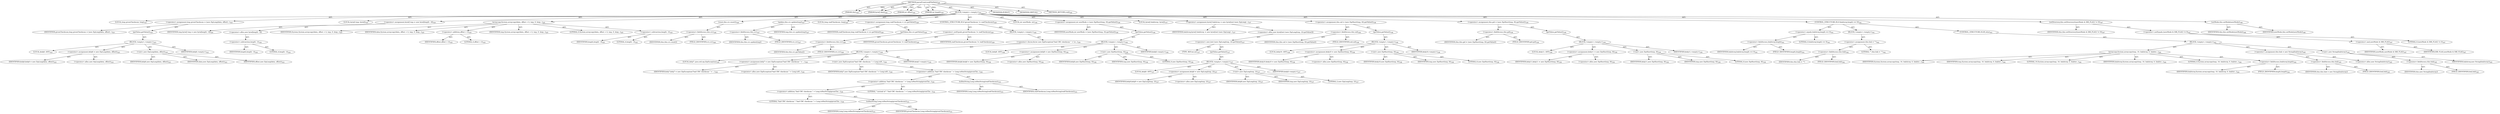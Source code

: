 digraph "parseFromLocalFileData" {  
"111669149713" [label = <(METHOD,parseFromLocalFileData)<SUB>320</SUB>> ]
"115964117003" [label = <(PARAM,this)<SUB>320</SUB>> ]
"115964117016" [label = <(PARAM,byte[] data)<SUB>320</SUB>> ]
"115964117017" [label = <(PARAM,int offset)<SUB>320</SUB>> ]
"115964117018" [label = <(PARAM,int length)<SUB>320</SUB>> ]
"25769803799" [label = <(BLOCK,&lt;empty&gt;,&lt;empty&gt;)<SUB>321</SUB>> ]
"94489280522" [label = <(LOCAL,long givenChecksum: long)<SUB>323</SUB>> ]
"30064771183" [label = <(&lt;operator&gt;.assignment,long givenChecksum = (new ZipLong(data, offset)...)<SUB>323</SUB>> ]
"68719476827" [label = <(IDENTIFIER,givenChecksum,long givenChecksum = (new ZipLong(data, offset)...)<SUB>323</SUB>> ]
"30064771184" [label = <(getValue,getValue())<SUB>323</SUB>> ]
"25769803800" [label = <(BLOCK,&lt;empty&gt;,&lt;empty&gt;)<SUB>323</SUB>> ]
"94489280523" [label = <(LOCAL,$obj6: ANY)<SUB>323</SUB>> ]
"30064771185" [label = <(&lt;operator&gt;.assignment,$obj6 = new ZipLong(data, offset))<SUB>323</SUB>> ]
"68719476828" [label = <(IDENTIFIER,$obj6,$obj6 = new ZipLong(data, offset))<SUB>323</SUB>> ]
"30064771186" [label = <(&lt;operator&gt;.alloc,new ZipLong(data, offset))<SUB>323</SUB>> ]
"30064771187" [label = <(&lt;init&gt;,new ZipLong(data, offset))<SUB>323</SUB>> ]
"68719476829" [label = <(IDENTIFIER,$obj6,new ZipLong(data, offset))<SUB>323</SUB>> ]
"68719476830" [label = <(IDENTIFIER,data,new ZipLong(data, offset))<SUB>323</SUB>> ]
"68719476831" [label = <(IDENTIFIER,offset,new ZipLong(data, offset))<SUB>323</SUB>> ]
"68719476832" [label = <(IDENTIFIER,$obj6,&lt;empty&gt;)<SUB>323</SUB>> ]
"94489280524" [label = <(LOCAL,byte[] tmp: byte[])<SUB>324</SUB>> ]
"30064771188" [label = <(&lt;operator&gt;.assignment,byte[] tmp = new byte[length - 4])<SUB>324</SUB>> ]
"68719476833" [label = <(IDENTIFIER,tmp,byte[] tmp = new byte[length - 4])<SUB>324</SUB>> ]
"30064771189" [label = <(&lt;operator&gt;.alloc,new byte[length - 4])> ]
"30064771190" [label = <(&lt;operator&gt;.subtraction,length - 4)<SUB>324</SUB>> ]
"68719476834" [label = <(IDENTIFIER,length,length - 4)<SUB>324</SUB>> ]
"90194313248" [label = <(LITERAL,4,length - 4)<SUB>324</SUB>> ]
"30064771191" [label = <(arraycopy,System.arraycopy(data, offset + 4, tmp, 0, leng...)<SUB>325</SUB>> ]
"68719476835" [label = <(IDENTIFIER,System,System.arraycopy(data, offset + 4, tmp, 0, leng...)<SUB>325</SUB>> ]
"68719476836" [label = <(IDENTIFIER,data,System.arraycopy(data, offset + 4, tmp, 0, leng...)<SUB>325</SUB>> ]
"30064771192" [label = <(&lt;operator&gt;.addition,offset + 4)<SUB>325</SUB>> ]
"68719476837" [label = <(IDENTIFIER,offset,offset + 4)<SUB>325</SUB>> ]
"90194313249" [label = <(LITERAL,4,offset + 4)<SUB>325</SUB>> ]
"68719476838" [label = <(IDENTIFIER,tmp,System.arraycopy(data, offset + 4, tmp, 0, leng...)<SUB>325</SUB>> ]
"90194313250" [label = <(LITERAL,0,System.arraycopy(data, offset + 4, tmp, 0, leng...)<SUB>325</SUB>> ]
"30064771193" [label = <(&lt;operator&gt;.subtraction,length - 4)<SUB>325</SUB>> ]
"68719476839" [label = <(IDENTIFIER,length,length - 4)<SUB>325</SUB>> ]
"90194313251" [label = <(LITERAL,4,length - 4)<SUB>325</SUB>> ]
"30064771194" [label = <(reset,this.crc.reset())<SUB>326</SUB>> ]
"30064771195" [label = <(&lt;operator&gt;.fieldAccess,this.crc)<SUB>326</SUB>> ]
"68719476840" [label = <(IDENTIFIER,this,this.crc.reset())> ]
"55834574878" [label = <(FIELD_IDENTIFIER,crc,crc)<SUB>326</SUB>> ]
"30064771196" [label = <(update,this.crc.update(tmp))<SUB>327</SUB>> ]
"30064771197" [label = <(&lt;operator&gt;.fieldAccess,this.crc)<SUB>327</SUB>> ]
"68719476841" [label = <(IDENTIFIER,this,this.crc.update(tmp))> ]
"55834574879" [label = <(FIELD_IDENTIFIER,crc,crc)<SUB>327</SUB>> ]
"68719476842" [label = <(IDENTIFIER,tmp,this.crc.update(tmp))<SUB>327</SUB>> ]
"94489280525" [label = <(LOCAL,long realChecksum: long)<SUB>328</SUB>> ]
"30064771198" [label = <(&lt;operator&gt;.assignment,long realChecksum = crc.getValue())<SUB>328</SUB>> ]
"68719476843" [label = <(IDENTIFIER,realChecksum,long realChecksum = crc.getValue())<SUB>328</SUB>> ]
"30064771199" [label = <(getValue,this.crc.getValue())<SUB>328</SUB>> ]
"30064771200" [label = <(&lt;operator&gt;.fieldAccess,this.crc)<SUB>328</SUB>> ]
"68719476844" [label = <(IDENTIFIER,this,this.crc.getValue())> ]
"55834574880" [label = <(FIELD_IDENTIFIER,crc,crc)<SUB>328</SUB>> ]
"47244640256" [label = <(CONTROL_STRUCTURE,IF,if (givenChecksum != realChecksum))<SUB>329</SUB>> ]
"30064771201" [label = <(&lt;operator&gt;.notEquals,givenChecksum != realChecksum)<SUB>329</SUB>> ]
"68719476845" [label = <(IDENTIFIER,givenChecksum,givenChecksum != realChecksum)<SUB>329</SUB>> ]
"68719476846" [label = <(IDENTIFIER,realChecksum,givenChecksum != realChecksum)<SUB>329</SUB>> ]
"25769803801" [label = <(BLOCK,&lt;empty&gt;,&lt;empty&gt;)<SUB>329</SUB>> ]
"30064771202" [label = <(&lt;operator&gt;.throw,throw new ZipException(&quot;bad CRC checksum &quot; + Lo...)<SUB>330</SUB>> ]
"25769803802" [label = <(BLOCK,&lt;empty&gt;,&lt;empty&gt;)<SUB>330</SUB>> ]
"94489280526" [label = <(LOCAL,$obj7: java.util.zip.ZipException)<SUB>330</SUB>> ]
"30064771203" [label = <(&lt;operator&gt;.assignment,$obj7 = new ZipException(&quot;bad CRC checksum &quot; + ...)<SUB>330</SUB>> ]
"68719476847" [label = <(IDENTIFIER,$obj7,$obj7 = new ZipException(&quot;bad CRC checksum &quot; + ...)<SUB>330</SUB>> ]
"30064771204" [label = <(&lt;operator&gt;.alloc,new ZipException(&quot;bad CRC checksum &quot; + Long.toH...)<SUB>330</SUB>> ]
"30064771205" [label = <(&lt;init&gt;,new ZipException(&quot;bad CRC checksum &quot; + Long.toH...)<SUB>330</SUB>> ]
"68719476848" [label = <(IDENTIFIER,$obj7,new ZipException(&quot;bad CRC checksum &quot; + Long.toH...)<SUB>330</SUB>> ]
"30064771206" [label = <(&lt;operator&gt;.addition,&quot;bad CRC checksum &quot; + Long.toHexString(givenChe...)<SUB>330</SUB>> ]
"30064771207" [label = <(&lt;operator&gt;.addition,&quot;bad CRC checksum &quot; + Long.toHexString(givenChe...)<SUB>330</SUB>> ]
"30064771208" [label = <(&lt;operator&gt;.addition,&quot;bad CRC checksum &quot; + Long.toHexString(givenChe...)<SUB>330</SUB>> ]
"90194313252" [label = <(LITERAL,&quot;bad CRC checksum &quot;,&quot;bad CRC checksum &quot; + Long.toHexString(givenChe...)<SUB>330</SUB>> ]
"30064771209" [label = <(toHexString,Long.toHexString(givenChecksum))<SUB>331</SUB>> ]
"68719476849" [label = <(IDENTIFIER,Long,Long.toHexString(givenChecksum))<SUB>331</SUB>> ]
"68719476850" [label = <(IDENTIFIER,givenChecksum,Long.toHexString(givenChecksum))<SUB>331</SUB>> ]
"90194313253" [label = <(LITERAL,&quot; instead of &quot;,&quot;bad CRC checksum &quot; + Long.toHexString(givenChe...)<SUB>332</SUB>> ]
"30064771210" [label = <(toHexString,Long.toHexString(realChecksum))<SUB>333</SUB>> ]
"68719476851" [label = <(IDENTIFIER,Long,Long.toHexString(realChecksum))<SUB>333</SUB>> ]
"68719476852" [label = <(IDENTIFIER,realChecksum,Long.toHexString(realChecksum))<SUB>333</SUB>> ]
"68719476853" [label = <(IDENTIFIER,$obj7,&lt;empty&gt;)<SUB>330</SUB>> ]
"94489280527" [label = <(LOCAL,int newMode: int)<SUB>336</SUB>> ]
"30064771211" [label = <(&lt;operator&gt;.assignment,int newMode = (new ZipShort(tmp, 0)).getValue())<SUB>336</SUB>> ]
"68719476854" [label = <(IDENTIFIER,newMode,int newMode = (new ZipShort(tmp, 0)).getValue())<SUB>336</SUB>> ]
"30064771212" [label = <(getValue,getValue())<SUB>336</SUB>> ]
"25769803803" [label = <(BLOCK,&lt;empty&gt;,&lt;empty&gt;)<SUB>336</SUB>> ]
"94489280528" [label = <(LOCAL,$obj8: ANY)<SUB>336</SUB>> ]
"30064771213" [label = <(&lt;operator&gt;.assignment,$obj8 = new ZipShort(tmp, 0))<SUB>336</SUB>> ]
"68719476855" [label = <(IDENTIFIER,$obj8,$obj8 = new ZipShort(tmp, 0))<SUB>336</SUB>> ]
"30064771214" [label = <(&lt;operator&gt;.alloc,new ZipShort(tmp, 0))<SUB>336</SUB>> ]
"30064771215" [label = <(&lt;init&gt;,new ZipShort(tmp, 0))<SUB>336</SUB>> ]
"68719476856" [label = <(IDENTIFIER,$obj8,new ZipShort(tmp, 0))<SUB>336</SUB>> ]
"68719476857" [label = <(IDENTIFIER,tmp,new ZipShort(tmp, 0))<SUB>336</SUB>> ]
"90194313254" [label = <(LITERAL,0,new ZipShort(tmp, 0))<SUB>336</SUB>> ]
"68719476858" [label = <(IDENTIFIER,$obj8,&lt;empty&gt;)<SUB>336</SUB>> ]
"94489280529" [label = <(LOCAL,byte[] linkArray: byte[])<SUB>337</SUB>> ]
"30064771216" [label = <(&lt;operator&gt;.assignment,byte[] linkArray = new byte[(int) (new ZipLong(...)<SUB>337</SUB>> ]
"68719476859" [label = <(IDENTIFIER,linkArray,byte[] linkArray = new byte[(int) (new ZipLong(...)<SUB>337</SUB>> ]
"30064771217" [label = <(&lt;operator&gt;.alloc,new byte[(int) (new ZipLong(tmp, 2)).getValue()])> ]
"30064771218" [label = <(&lt;operator&gt;.cast,(int) (new ZipLong(tmp, 2)).getValue())<SUB>337</SUB>> ]
"180388626433" [label = <(TYPE_REF,int,int)<SUB>337</SUB>> ]
"30064771219" [label = <(getValue,getValue())<SUB>337</SUB>> ]
"25769803804" [label = <(BLOCK,&lt;empty&gt;,&lt;empty&gt;)<SUB>337</SUB>> ]
"94489280530" [label = <(LOCAL,$obj9: ANY)<SUB>337</SUB>> ]
"30064771220" [label = <(&lt;operator&gt;.assignment,$obj9 = new ZipLong(tmp, 2))<SUB>337</SUB>> ]
"68719476860" [label = <(IDENTIFIER,$obj9,$obj9 = new ZipLong(tmp, 2))<SUB>337</SUB>> ]
"30064771221" [label = <(&lt;operator&gt;.alloc,new ZipLong(tmp, 2))<SUB>337</SUB>> ]
"30064771222" [label = <(&lt;init&gt;,new ZipLong(tmp, 2))<SUB>337</SUB>> ]
"68719476861" [label = <(IDENTIFIER,$obj9,new ZipLong(tmp, 2))<SUB>337</SUB>> ]
"68719476862" [label = <(IDENTIFIER,tmp,new ZipLong(tmp, 2))<SUB>337</SUB>> ]
"90194313255" [label = <(LITERAL,2,new ZipLong(tmp, 2))<SUB>337</SUB>> ]
"68719476863" [label = <(IDENTIFIER,$obj9,&lt;empty&gt;)<SUB>337</SUB>> ]
"30064771223" [label = <(&lt;operator&gt;.assignment,this.uid = (new ZipShort(tmp, 6)).getValue())<SUB>338</SUB>> ]
"30064771224" [label = <(&lt;operator&gt;.fieldAccess,this.uid)<SUB>338</SUB>> ]
"68719476864" [label = <(IDENTIFIER,this,this.uid = (new ZipShort(tmp, 6)).getValue())> ]
"55834574881" [label = <(FIELD_IDENTIFIER,uid,uid)<SUB>338</SUB>> ]
"30064771225" [label = <(getValue,getValue())<SUB>338</SUB>> ]
"25769803805" [label = <(BLOCK,&lt;empty&gt;,&lt;empty&gt;)<SUB>338</SUB>> ]
"94489280531" [label = <(LOCAL,$obj10: ANY)<SUB>338</SUB>> ]
"30064771226" [label = <(&lt;operator&gt;.assignment,$obj10 = new ZipShort(tmp, 6))<SUB>338</SUB>> ]
"68719476865" [label = <(IDENTIFIER,$obj10,$obj10 = new ZipShort(tmp, 6))<SUB>338</SUB>> ]
"30064771227" [label = <(&lt;operator&gt;.alloc,new ZipShort(tmp, 6))<SUB>338</SUB>> ]
"30064771228" [label = <(&lt;init&gt;,new ZipShort(tmp, 6))<SUB>338</SUB>> ]
"68719476866" [label = <(IDENTIFIER,$obj10,new ZipShort(tmp, 6))<SUB>338</SUB>> ]
"68719476867" [label = <(IDENTIFIER,tmp,new ZipShort(tmp, 6))<SUB>338</SUB>> ]
"90194313256" [label = <(LITERAL,6,new ZipShort(tmp, 6))<SUB>338</SUB>> ]
"68719476868" [label = <(IDENTIFIER,$obj10,&lt;empty&gt;)<SUB>338</SUB>> ]
"30064771229" [label = <(&lt;operator&gt;.assignment,this.gid = (new ZipShort(tmp, 8)).getValue())<SUB>339</SUB>> ]
"30064771230" [label = <(&lt;operator&gt;.fieldAccess,this.gid)<SUB>339</SUB>> ]
"68719476869" [label = <(IDENTIFIER,this,this.gid = (new ZipShort(tmp, 8)).getValue())> ]
"55834574882" [label = <(FIELD_IDENTIFIER,gid,gid)<SUB>339</SUB>> ]
"30064771231" [label = <(getValue,getValue())<SUB>339</SUB>> ]
"25769803806" [label = <(BLOCK,&lt;empty&gt;,&lt;empty&gt;)<SUB>339</SUB>> ]
"94489280532" [label = <(LOCAL,$obj11: ANY)<SUB>339</SUB>> ]
"30064771232" [label = <(&lt;operator&gt;.assignment,$obj11 = new ZipShort(tmp, 8))<SUB>339</SUB>> ]
"68719476870" [label = <(IDENTIFIER,$obj11,$obj11 = new ZipShort(tmp, 8))<SUB>339</SUB>> ]
"30064771233" [label = <(&lt;operator&gt;.alloc,new ZipShort(tmp, 8))<SUB>339</SUB>> ]
"30064771234" [label = <(&lt;init&gt;,new ZipShort(tmp, 8))<SUB>339</SUB>> ]
"68719476871" [label = <(IDENTIFIER,$obj11,new ZipShort(tmp, 8))<SUB>339</SUB>> ]
"68719476872" [label = <(IDENTIFIER,tmp,new ZipShort(tmp, 8))<SUB>339</SUB>> ]
"90194313257" [label = <(LITERAL,8,new ZipShort(tmp, 8))<SUB>339</SUB>> ]
"68719476873" [label = <(IDENTIFIER,$obj11,&lt;empty&gt;)<SUB>339</SUB>> ]
"47244640257" [label = <(CONTROL_STRUCTURE,IF,if (linkArray.length == 0))<SUB>341</SUB>> ]
"30064771235" [label = <(&lt;operator&gt;.equals,linkArray.length == 0)<SUB>341</SUB>> ]
"30064771236" [label = <(&lt;operator&gt;.fieldAccess,linkArray.length)<SUB>341</SUB>> ]
"68719476874" [label = <(IDENTIFIER,linkArray,linkArray.length == 0)<SUB>341</SUB>> ]
"55834574883" [label = <(FIELD_IDENTIFIER,length,length)<SUB>341</SUB>> ]
"90194313258" [label = <(LITERAL,0,linkArray.length == 0)<SUB>341</SUB>> ]
"25769803807" [label = <(BLOCK,&lt;empty&gt;,&lt;empty&gt;)<SUB>341</SUB>> ]
"30064771237" [label = <(&lt;operator&gt;.assignment,this.link = &quot;&quot;)<SUB>342</SUB>> ]
"30064771238" [label = <(&lt;operator&gt;.fieldAccess,this.link)<SUB>342</SUB>> ]
"68719476875" [label = <(IDENTIFIER,this,this.link = &quot;&quot;)> ]
"55834574884" [label = <(FIELD_IDENTIFIER,link,link)<SUB>342</SUB>> ]
"90194313259" [label = <(LITERAL,&quot;&quot;,this.link = &quot;&quot;)<SUB>342</SUB>> ]
"47244640258" [label = <(CONTROL_STRUCTURE,ELSE,else)<SUB>343</SUB>> ]
"25769803808" [label = <(BLOCK,&lt;empty&gt;,&lt;empty&gt;)<SUB>343</SUB>> ]
"30064771239" [label = <(arraycopy,System.arraycopy(tmp, 10, linkArray, 0, linkArr...)<SUB>344</SUB>> ]
"68719476876" [label = <(IDENTIFIER,System,System.arraycopy(tmp, 10, linkArray, 0, linkArr...)<SUB>344</SUB>> ]
"68719476877" [label = <(IDENTIFIER,tmp,System.arraycopy(tmp, 10, linkArray, 0, linkArr...)<SUB>344</SUB>> ]
"90194313260" [label = <(LITERAL,10,System.arraycopy(tmp, 10, linkArray, 0, linkArr...)<SUB>344</SUB>> ]
"68719476878" [label = <(IDENTIFIER,linkArray,System.arraycopy(tmp, 10, linkArray, 0, linkArr...)<SUB>344</SUB>> ]
"90194313261" [label = <(LITERAL,0,System.arraycopy(tmp, 10, linkArray, 0, linkArr...)<SUB>344</SUB>> ]
"30064771240" [label = <(&lt;operator&gt;.fieldAccess,linkArray.length)<SUB>344</SUB>> ]
"68719476879" [label = <(IDENTIFIER,linkArray,System.arraycopy(tmp, 10, linkArray, 0, linkArr...)<SUB>344</SUB>> ]
"55834574885" [label = <(FIELD_IDENTIFIER,length,length)<SUB>344</SUB>> ]
"30064771241" [label = <(&lt;operator&gt;.assignment,this.link = new String(linkArray))<SUB>345</SUB>> ]
"30064771242" [label = <(&lt;operator&gt;.fieldAccess,this.link)<SUB>345</SUB>> ]
"68719476880" [label = <(IDENTIFIER,this,this.link = new String(linkArray))> ]
"55834574886" [label = <(FIELD_IDENTIFIER,link,link)<SUB>345</SUB>> ]
"30064771243" [label = <(&lt;operator&gt;.alloc,new String(linkArray))<SUB>345</SUB>> ]
"30064771244" [label = <(&lt;init&gt;,new String(linkArray))<SUB>345</SUB>> ]
"30064771245" [label = <(&lt;operator&gt;.fieldAccess,this.link)<SUB>345</SUB>> ]
"68719476881" [label = <(IDENTIFIER,this,new String(linkArray))> ]
"55834574887" [label = <(FIELD_IDENTIFIER,link,link)<SUB>345</SUB>> ]
"68719476882" [label = <(IDENTIFIER,linkArray,new String(linkArray))<SUB>345</SUB>> ]
"30064771246" [label = <(setDirectory,this.setDirectory((newMode &amp; DIR_FLAG) != 0))<SUB>347</SUB>> ]
"68719476753" [label = <(IDENTIFIER,this,this.setDirectory((newMode &amp; DIR_FLAG) != 0))<SUB>347</SUB>> ]
"30064771247" [label = <(&lt;operator&gt;.notEquals,(newMode &amp; DIR_FLAG) != 0)<SUB>347</SUB>> ]
"30064771248" [label = <(&lt;operator&gt;.and,newMode &amp; DIR_FLAG)<SUB>347</SUB>> ]
"68719476883" [label = <(IDENTIFIER,newMode,newMode &amp; DIR_FLAG)<SUB>347</SUB>> ]
"68719476884" [label = <(IDENTIFIER,DIR_FLAG,newMode &amp; DIR_FLAG)<SUB>347</SUB>> ]
"90194313262" [label = <(LITERAL,0,(newMode &amp; DIR_FLAG) != 0)<SUB>347</SUB>> ]
"30064771249" [label = <(setMode,this.setMode(newMode))<SUB>348</SUB>> ]
"68719476754" [label = <(IDENTIFIER,this,this.setMode(newMode))<SUB>348</SUB>> ]
"68719476885" [label = <(IDENTIFIER,newMode,this.setMode(newMode))<SUB>348</SUB>> ]
"133143986218" [label = <(MODIFIER,PUBLIC)> ]
"133143986219" [label = <(MODIFIER,VIRTUAL)> ]
"128849018897" [label = <(METHOD_RETURN,void)<SUB>320</SUB>> ]
  "111669149713" -> "115964117003"  [ label = "AST: "] 
  "111669149713" -> "115964117016"  [ label = "AST: "] 
  "111669149713" -> "115964117017"  [ label = "AST: "] 
  "111669149713" -> "115964117018"  [ label = "AST: "] 
  "111669149713" -> "25769803799"  [ label = "AST: "] 
  "111669149713" -> "133143986218"  [ label = "AST: "] 
  "111669149713" -> "133143986219"  [ label = "AST: "] 
  "111669149713" -> "128849018897"  [ label = "AST: "] 
  "25769803799" -> "94489280522"  [ label = "AST: "] 
  "25769803799" -> "30064771183"  [ label = "AST: "] 
  "25769803799" -> "94489280524"  [ label = "AST: "] 
  "25769803799" -> "30064771188"  [ label = "AST: "] 
  "25769803799" -> "30064771191"  [ label = "AST: "] 
  "25769803799" -> "30064771194"  [ label = "AST: "] 
  "25769803799" -> "30064771196"  [ label = "AST: "] 
  "25769803799" -> "94489280525"  [ label = "AST: "] 
  "25769803799" -> "30064771198"  [ label = "AST: "] 
  "25769803799" -> "47244640256"  [ label = "AST: "] 
  "25769803799" -> "94489280527"  [ label = "AST: "] 
  "25769803799" -> "30064771211"  [ label = "AST: "] 
  "25769803799" -> "94489280529"  [ label = "AST: "] 
  "25769803799" -> "30064771216"  [ label = "AST: "] 
  "25769803799" -> "30064771223"  [ label = "AST: "] 
  "25769803799" -> "30064771229"  [ label = "AST: "] 
  "25769803799" -> "47244640257"  [ label = "AST: "] 
  "25769803799" -> "30064771246"  [ label = "AST: "] 
  "25769803799" -> "30064771249"  [ label = "AST: "] 
  "30064771183" -> "68719476827"  [ label = "AST: "] 
  "30064771183" -> "30064771184"  [ label = "AST: "] 
  "30064771184" -> "25769803800"  [ label = "AST: "] 
  "25769803800" -> "94489280523"  [ label = "AST: "] 
  "25769803800" -> "30064771185"  [ label = "AST: "] 
  "25769803800" -> "30064771187"  [ label = "AST: "] 
  "25769803800" -> "68719476832"  [ label = "AST: "] 
  "30064771185" -> "68719476828"  [ label = "AST: "] 
  "30064771185" -> "30064771186"  [ label = "AST: "] 
  "30064771187" -> "68719476829"  [ label = "AST: "] 
  "30064771187" -> "68719476830"  [ label = "AST: "] 
  "30064771187" -> "68719476831"  [ label = "AST: "] 
  "30064771188" -> "68719476833"  [ label = "AST: "] 
  "30064771188" -> "30064771189"  [ label = "AST: "] 
  "30064771189" -> "30064771190"  [ label = "AST: "] 
  "30064771190" -> "68719476834"  [ label = "AST: "] 
  "30064771190" -> "90194313248"  [ label = "AST: "] 
  "30064771191" -> "68719476835"  [ label = "AST: "] 
  "30064771191" -> "68719476836"  [ label = "AST: "] 
  "30064771191" -> "30064771192"  [ label = "AST: "] 
  "30064771191" -> "68719476838"  [ label = "AST: "] 
  "30064771191" -> "90194313250"  [ label = "AST: "] 
  "30064771191" -> "30064771193"  [ label = "AST: "] 
  "30064771192" -> "68719476837"  [ label = "AST: "] 
  "30064771192" -> "90194313249"  [ label = "AST: "] 
  "30064771193" -> "68719476839"  [ label = "AST: "] 
  "30064771193" -> "90194313251"  [ label = "AST: "] 
  "30064771194" -> "30064771195"  [ label = "AST: "] 
  "30064771195" -> "68719476840"  [ label = "AST: "] 
  "30064771195" -> "55834574878"  [ label = "AST: "] 
  "30064771196" -> "30064771197"  [ label = "AST: "] 
  "30064771196" -> "68719476842"  [ label = "AST: "] 
  "30064771197" -> "68719476841"  [ label = "AST: "] 
  "30064771197" -> "55834574879"  [ label = "AST: "] 
  "30064771198" -> "68719476843"  [ label = "AST: "] 
  "30064771198" -> "30064771199"  [ label = "AST: "] 
  "30064771199" -> "30064771200"  [ label = "AST: "] 
  "30064771200" -> "68719476844"  [ label = "AST: "] 
  "30064771200" -> "55834574880"  [ label = "AST: "] 
  "47244640256" -> "30064771201"  [ label = "AST: "] 
  "47244640256" -> "25769803801"  [ label = "AST: "] 
  "30064771201" -> "68719476845"  [ label = "AST: "] 
  "30064771201" -> "68719476846"  [ label = "AST: "] 
  "25769803801" -> "30064771202"  [ label = "AST: "] 
  "30064771202" -> "25769803802"  [ label = "AST: "] 
  "25769803802" -> "94489280526"  [ label = "AST: "] 
  "25769803802" -> "30064771203"  [ label = "AST: "] 
  "25769803802" -> "30064771205"  [ label = "AST: "] 
  "25769803802" -> "68719476853"  [ label = "AST: "] 
  "30064771203" -> "68719476847"  [ label = "AST: "] 
  "30064771203" -> "30064771204"  [ label = "AST: "] 
  "30064771205" -> "68719476848"  [ label = "AST: "] 
  "30064771205" -> "30064771206"  [ label = "AST: "] 
  "30064771206" -> "30064771207"  [ label = "AST: "] 
  "30064771206" -> "30064771210"  [ label = "AST: "] 
  "30064771207" -> "30064771208"  [ label = "AST: "] 
  "30064771207" -> "90194313253"  [ label = "AST: "] 
  "30064771208" -> "90194313252"  [ label = "AST: "] 
  "30064771208" -> "30064771209"  [ label = "AST: "] 
  "30064771209" -> "68719476849"  [ label = "AST: "] 
  "30064771209" -> "68719476850"  [ label = "AST: "] 
  "30064771210" -> "68719476851"  [ label = "AST: "] 
  "30064771210" -> "68719476852"  [ label = "AST: "] 
  "30064771211" -> "68719476854"  [ label = "AST: "] 
  "30064771211" -> "30064771212"  [ label = "AST: "] 
  "30064771212" -> "25769803803"  [ label = "AST: "] 
  "25769803803" -> "94489280528"  [ label = "AST: "] 
  "25769803803" -> "30064771213"  [ label = "AST: "] 
  "25769803803" -> "30064771215"  [ label = "AST: "] 
  "25769803803" -> "68719476858"  [ label = "AST: "] 
  "30064771213" -> "68719476855"  [ label = "AST: "] 
  "30064771213" -> "30064771214"  [ label = "AST: "] 
  "30064771215" -> "68719476856"  [ label = "AST: "] 
  "30064771215" -> "68719476857"  [ label = "AST: "] 
  "30064771215" -> "90194313254"  [ label = "AST: "] 
  "30064771216" -> "68719476859"  [ label = "AST: "] 
  "30064771216" -> "30064771217"  [ label = "AST: "] 
  "30064771217" -> "30064771218"  [ label = "AST: "] 
  "30064771218" -> "180388626433"  [ label = "AST: "] 
  "30064771218" -> "30064771219"  [ label = "AST: "] 
  "30064771219" -> "25769803804"  [ label = "AST: "] 
  "25769803804" -> "94489280530"  [ label = "AST: "] 
  "25769803804" -> "30064771220"  [ label = "AST: "] 
  "25769803804" -> "30064771222"  [ label = "AST: "] 
  "25769803804" -> "68719476863"  [ label = "AST: "] 
  "30064771220" -> "68719476860"  [ label = "AST: "] 
  "30064771220" -> "30064771221"  [ label = "AST: "] 
  "30064771222" -> "68719476861"  [ label = "AST: "] 
  "30064771222" -> "68719476862"  [ label = "AST: "] 
  "30064771222" -> "90194313255"  [ label = "AST: "] 
  "30064771223" -> "30064771224"  [ label = "AST: "] 
  "30064771223" -> "30064771225"  [ label = "AST: "] 
  "30064771224" -> "68719476864"  [ label = "AST: "] 
  "30064771224" -> "55834574881"  [ label = "AST: "] 
  "30064771225" -> "25769803805"  [ label = "AST: "] 
  "25769803805" -> "94489280531"  [ label = "AST: "] 
  "25769803805" -> "30064771226"  [ label = "AST: "] 
  "25769803805" -> "30064771228"  [ label = "AST: "] 
  "25769803805" -> "68719476868"  [ label = "AST: "] 
  "30064771226" -> "68719476865"  [ label = "AST: "] 
  "30064771226" -> "30064771227"  [ label = "AST: "] 
  "30064771228" -> "68719476866"  [ label = "AST: "] 
  "30064771228" -> "68719476867"  [ label = "AST: "] 
  "30064771228" -> "90194313256"  [ label = "AST: "] 
  "30064771229" -> "30064771230"  [ label = "AST: "] 
  "30064771229" -> "30064771231"  [ label = "AST: "] 
  "30064771230" -> "68719476869"  [ label = "AST: "] 
  "30064771230" -> "55834574882"  [ label = "AST: "] 
  "30064771231" -> "25769803806"  [ label = "AST: "] 
  "25769803806" -> "94489280532"  [ label = "AST: "] 
  "25769803806" -> "30064771232"  [ label = "AST: "] 
  "25769803806" -> "30064771234"  [ label = "AST: "] 
  "25769803806" -> "68719476873"  [ label = "AST: "] 
  "30064771232" -> "68719476870"  [ label = "AST: "] 
  "30064771232" -> "30064771233"  [ label = "AST: "] 
  "30064771234" -> "68719476871"  [ label = "AST: "] 
  "30064771234" -> "68719476872"  [ label = "AST: "] 
  "30064771234" -> "90194313257"  [ label = "AST: "] 
  "47244640257" -> "30064771235"  [ label = "AST: "] 
  "47244640257" -> "25769803807"  [ label = "AST: "] 
  "47244640257" -> "47244640258"  [ label = "AST: "] 
  "30064771235" -> "30064771236"  [ label = "AST: "] 
  "30064771235" -> "90194313258"  [ label = "AST: "] 
  "30064771236" -> "68719476874"  [ label = "AST: "] 
  "30064771236" -> "55834574883"  [ label = "AST: "] 
  "25769803807" -> "30064771237"  [ label = "AST: "] 
  "30064771237" -> "30064771238"  [ label = "AST: "] 
  "30064771237" -> "90194313259"  [ label = "AST: "] 
  "30064771238" -> "68719476875"  [ label = "AST: "] 
  "30064771238" -> "55834574884"  [ label = "AST: "] 
  "47244640258" -> "25769803808"  [ label = "AST: "] 
  "25769803808" -> "30064771239"  [ label = "AST: "] 
  "25769803808" -> "30064771241"  [ label = "AST: "] 
  "25769803808" -> "30064771244"  [ label = "AST: "] 
  "30064771239" -> "68719476876"  [ label = "AST: "] 
  "30064771239" -> "68719476877"  [ label = "AST: "] 
  "30064771239" -> "90194313260"  [ label = "AST: "] 
  "30064771239" -> "68719476878"  [ label = "AST: "] 
  "30064771239" -> "90194313261"  [ label = "AST: "] 
  "30064771239" -> "30064771240"  [ label = "AST: "] 
  "30064771240" -> "68719476879"  [ label = "AST: "] 
  "30064771240" -> "55834574885"  [ label = "AST: "] 
  "30064771241" -> "30064771242"  [ label = "AST: "] 
  "30064771241" -> "30064771243"  [ label = "AST: "] 
  "30064771242" -> "68719476880"  [ label = "AST: "] 
  "30064771242" -> "55834574886"  [ label = "AST: "] 
  "30064771244" -> "30064771245"  [ label = "AST: "] 
  "30064771244" -> "68719476882"  [ label = "AST: "] 
  "30064771245" -> "68719476881"  [ label = "AST: "] 
  "30064771245" -> "55834574887"  [ label = "AST: "] 
  "30064771246" -> "68719476753"  [ label = "AST: "] 
  "30064771246" -> "30064771247"  [ label = "AST: "] 
  "30064771247" -> "30064771248"  [ label = "AST: "] 
  "30064771247" -> "90194313262"  [ label = "AST: "] 
  "30064771248" -> "68719476883"  [ label = "AST: "] 
  "30064771248" -> "68719476884"  [ label = "AST: "] 
  "30064771249" -> "68719476754"  [ label = "AST: "] 
  "30064771249" -> "68719476885"  [ label = "AST: "] 
  "111669149713" -> "115964117003"  [ label = "DDG: "] 
  "111669149713" -> "115964117016"  [ label = "DDG: "] 
  "111669149713" -> "115964117017"  [ label = "DDG: "] 
  "111669149713" -> "115964117018"  [ label = "DDG: "] 
}
